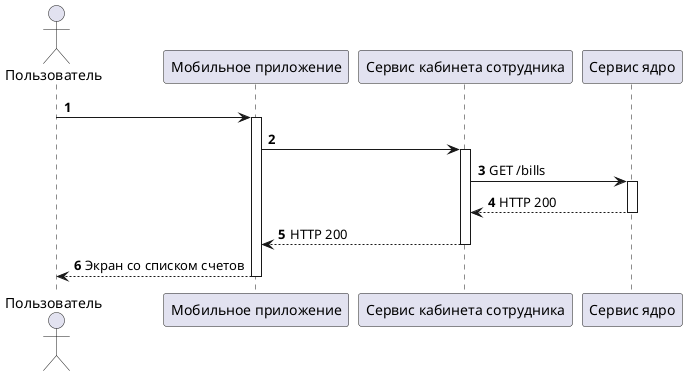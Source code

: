 @startuml
'https://plantuml.com/sequence-diagram

autonumber

actor "Пользователь" as User
participant "Мобильное приложение" as MobileApp
participant "Сервис кабинета сотрудника" as EmployerService
participant "Сервис ядро" as CoreService

User -> MobileApp
activate MobileApp

    MobileApp -> EmployerService
    activate EmployerService

        EmployerService -> CoreService: GET /bills
        activate CoreService
        return HTTP 200
    return HTTP 200
return Экран со списком счетов

@enduml
